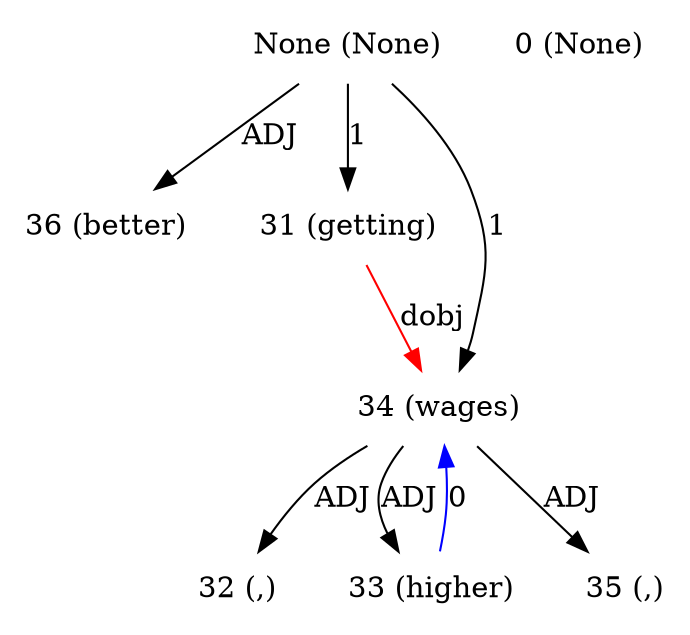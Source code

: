 digraph G{
edge [dir=forward]
node [shape=plaintext]

None [label="None (None)"]
None -> 36 [label="ADJ"]
None [label="None (None)"]
None -> 31 [label="1"]
None -> 34 [label="1"]
0 [label="0 (None)"]
31 [label="31 (getting)"]
32 [label="32 (,)"]
33 [label="33 (higher)"]
33 -> 34 [label="0", color="blue"]
34 [label="34 (wages)"]
34 -> 32 [label="ADJ"]
34 -> 33 [label="ADJ"]
34 -> 35 [label="ADJ"]
31 -> 34 [label="dobj", color="red"]
35 [label="35 (,)"]
36 [label="36 (better)"]
}
